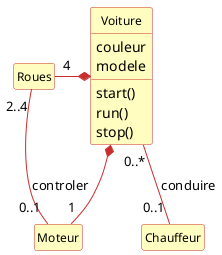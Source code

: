 @startuml tp

hide circle
hide empty members




skinparam classAttributeIconSize 0

skinparam roundcorner 5

skinparam class {
	BackgroundColor FFFEC0
	BorderColor C92D2D
	ArrowColor C92D2D
	FontColor Black
	FontSize 12
	FontName Helvetica
}

skinparam arrow {
    MessageAlign center
}

class Roues {

}

class Voiture {
	couleur
	modele
	start()
	run()
	stop()
}

class Moteur {}

class Chauffeur {}

Voiture *-left- "4" Roues
Voiture *-- "1" Moteur
Roues "2..4" -- "0..1" Moteur : controler
Voiture "0..*" -- "0..1" Chauffeur : conduire

@enduml
